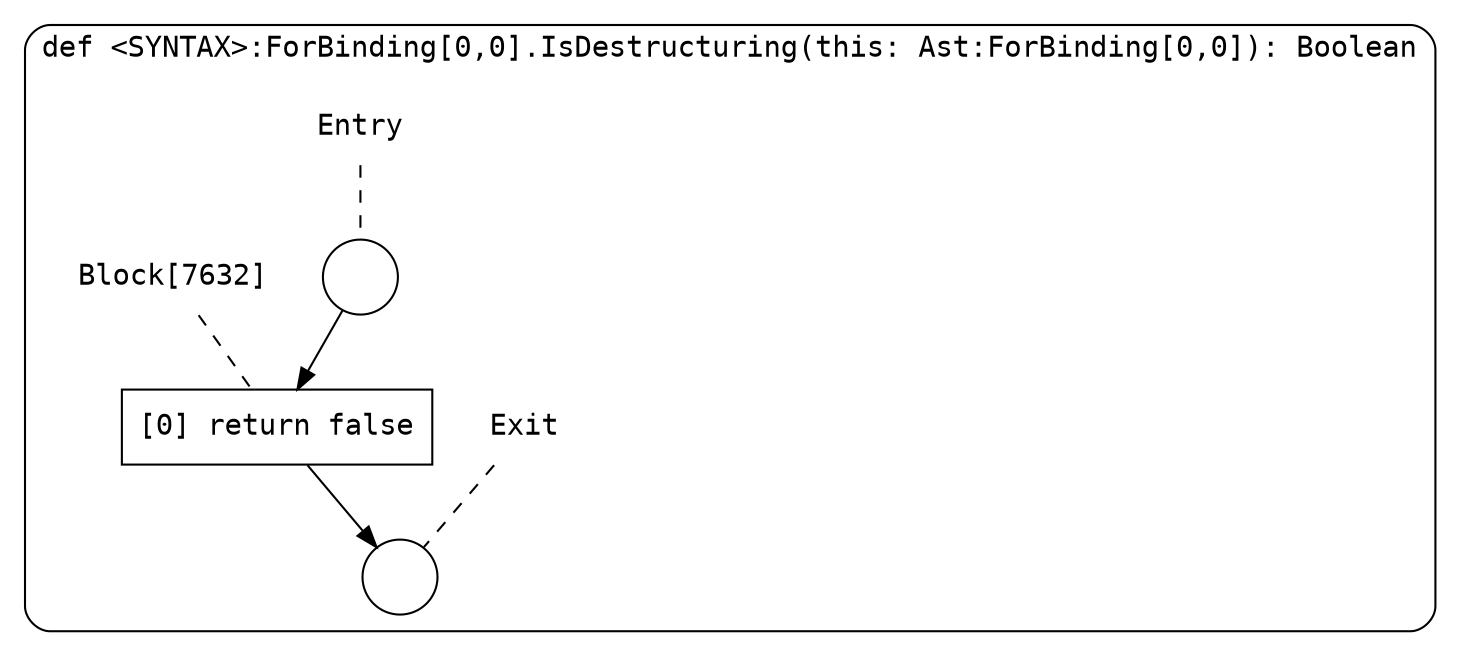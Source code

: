 digraph {
  graph [fontname = "Consolas"]
  node [fontname = "Consolas"]
  edge [fontname = "Consolas"]
  subgraph cluster1445 {
    label = "def <SYNTAX>:ForBinding[0,0].IsDestructuring(this: Ast:ForBinding[0,0]): Boolean"
    style = rounded
    cluster1445_entry_name [shape=none, label=<<font color="black">Entry</font>>]
    cluster1445_entry_name -> cluster1445_entry [arrowhead=none, color="black", style=dashed]
    cluster1445_entry [shape=circle label=" " color="black" fillcolor="white" style=filled]
    cluster1445_entry -> node7632 [color="black"]
    cluster1445_exit_name [shape=none, label=<<font color="black">Exit</font>>]
    cluster1445_exit_name -> cluster1445_exit [arrowhead=none, color="black", style=dashed]
    cluster1445_exit [shape=circle label=" " color="black" fillcolor="white" style=filled]
    node7632_name [shape=none, label=<<font color="black">Block[7632]</font>>]
    node7632_name -> node7632 [arrowhead=none, color="black", style=dashed]
    node7632 [shape=box, label=<<font color="black">[0] return false<BR ALIGN="LEFT"/></font>> color="black" fillcolor="white", style=filled]
    node7632 -> cluster1445_exit [color="black"]
  }
}